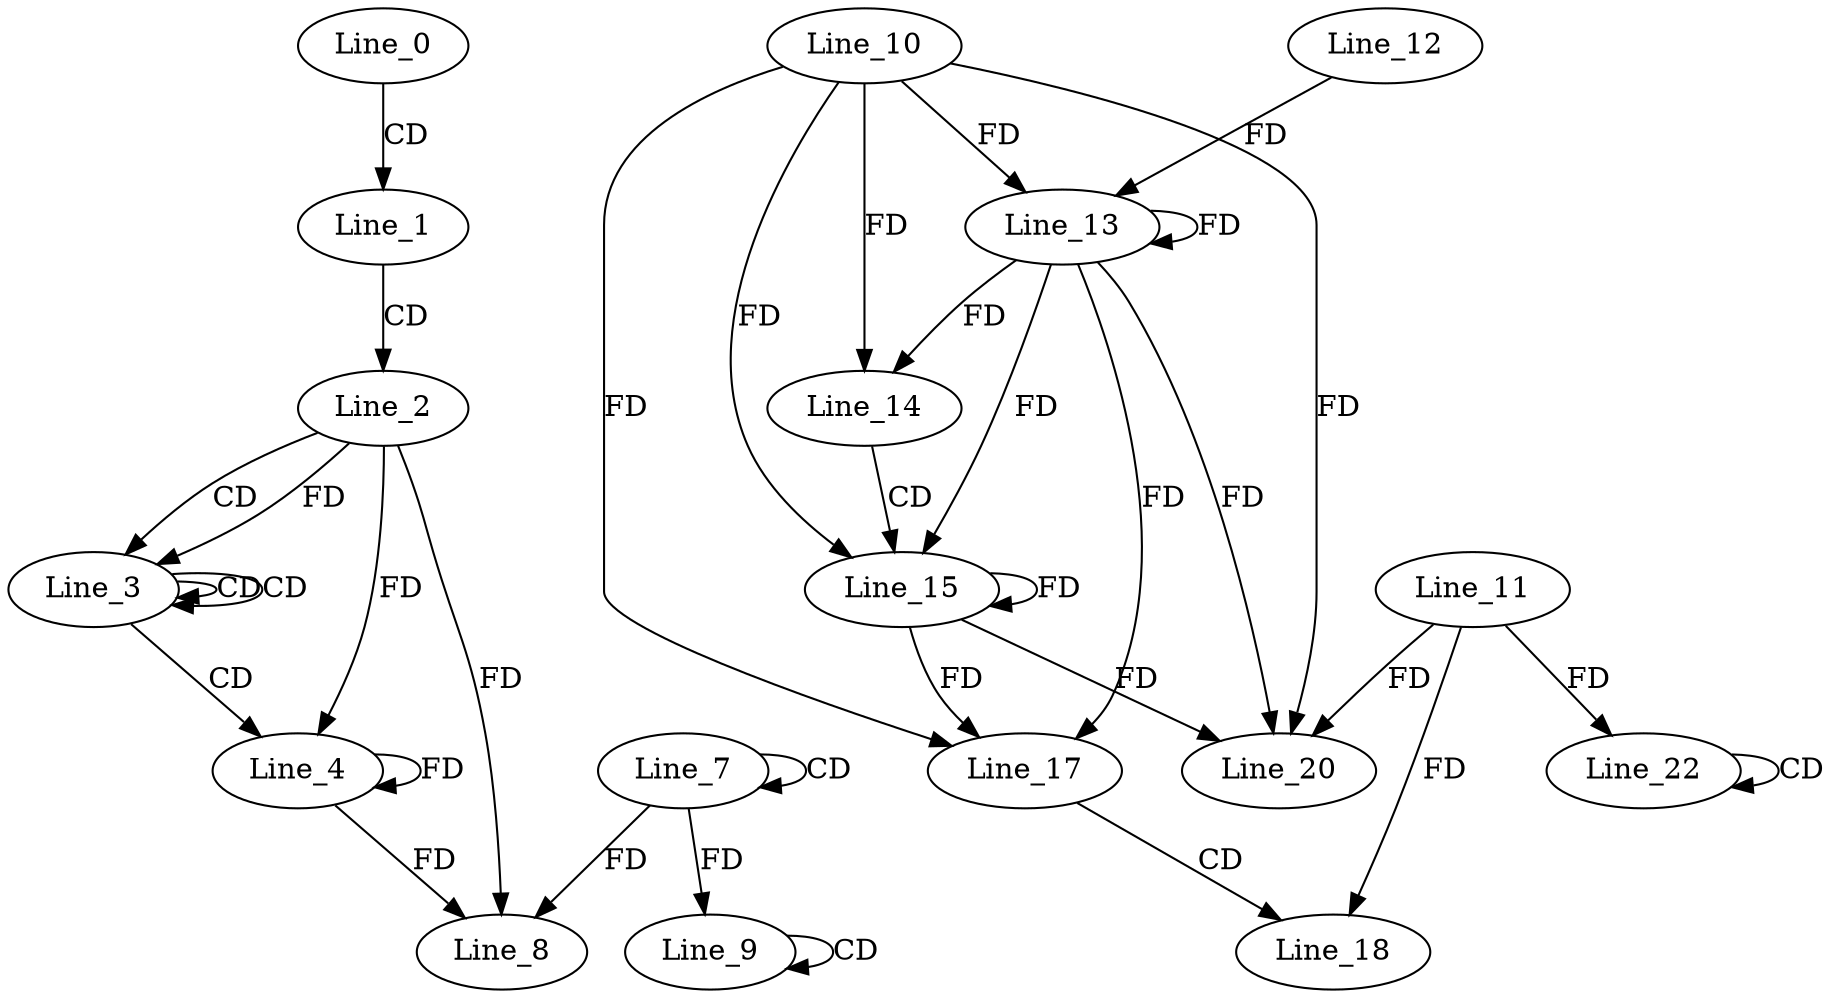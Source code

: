 digraph G {
  Line_0;
  Line_1;
  Line_2;
  Line_3;
  Line_3;
  Line_3;
  Line_4;
  Line_4;
  Line_7;
  Line_7;
  Line_8;
  Line_8;
  Line_9;
  Line_9;
  Line_10;
  Line_13;
  Line_12;
  Line_14;
  Line_15;
  Line_17;
  Line_18;
  Line_11;
  Line_20;
  Line_20;
  Line_22;
  Line_22;
  Line_0 -> Line_1 [ label="CD" ];
  Line_1 -> Line_2 [ label="CD" ];
  Line_2 -> Line_3 [ label="CD" ];
  Line_3 -> Line_3 [ label="CD" ];
  Line_3 -> Line_3 [ label="CD" ];
  Line_2 -> Line_3 [ label="FD" ];
  Line_3 -> Line_4 [ label="CD" ];
  Line_2 -> Line_4 [ label="FD" ];
  Line_4 -> Line_4 [ label="FD" ];
  Line_7 -> Line_7 [ label="CD" ];
  Line_7 -> Line_8 [ label="FD" ];
  Line_2 -> Line_8 [ label="FD" ];
  Line_4 -> Line_8 [ label="FD" ];
  Line_9 -> Line_9 [ label="CD" ];
  Line_7 -> Line_9 [ label="FD" ];
  Line_10 -> Line_13 [ label="FD" ];
  Line_13 -> Line_13 [ label="FD" ];
  Line_12 -> Line_13 [ label="FD" ];
  Line_10 -> Line_14 [ label="FD" ];
  Line_13 -> Line_14 [ label="FD" ];
  Line_14 -> Line_15 [ label="CD" ];
  Line_10 -> Line_15 [ label="FD" ];
  Line_13 -> Line_15 [ label="FD" ];
  Line_15 -> Line_15 [ label="FD" ];
  Line_10 -> Line_17 [ label="FD" ];
  Line_13 -> Line_17 [ label="FD" ];
  Line_15 -> Line_17 [ label="FD" ];
  Line_17 -> Line_18 [ label="CD" ];
  Line_11 -> Line_18 [ label="FD" ];
  Line_11 -> Line_20 [ label="FD" ];
  Line_10 -> Line_20 [ label="FD" ];
  Line_13 -> Line_20 [ label="FD" ];
  Line_15 -> Line_20 [ label="FD" ];
  Line_22 -> Line_22 [ label="CD" ];
  Line_11 -> Line_22 [ label="FD" ];
}
